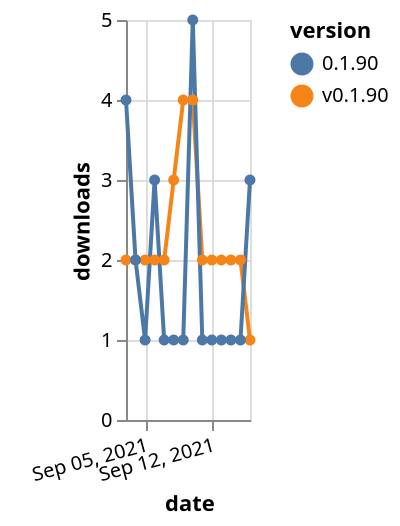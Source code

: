 {"$schema": "https://vega.github.io/schema/vega-lite/v5.json", "description": "A simple bar chart with embedded data.", "data": {"values": [{"date": "2021-09-03", "total": 2647, "delta": 2, "version": "v0.1.90"}, {"date": "2021-09-04", "total": 2649, "delta": 2, "version": "v0.1.90"}, {"date": "2021-09-05", "total": 2651, "delta": 2, "version": "v0.1.90"}, {"date": "2021-09-06", "total": 2653, "delta": 2, "version": "v0.1.90"}, {"date": "2021-09-07", "total": 2655, "delta": 2, "version": "v0.1.90"}, {"date": "2021-09-08", "total": 2658, "delta": 3, "version": "v0.1.90"}, {"date": "2021-09-09", "total": 2662, "delta": 4, "version": "v0.1.90"}, {"date": "2021-09-10", "total": 2666, "delta": 4, "version": "v0.1.90"}, {"date": "2021-09-11", "total": 2668, "delta": 2, "version": "v0.1.90"}, {"date": "2021-09-12", "total": 2670, "delta": 2, "version": "v0.1.90"}, {"date": "2021-09-13", "total": 2672, "delta": 2, "version": "v0.1.90"}, {"date": "2021-09-14", "total": 2674, "delta": 2, "version": "v0.1.90"}, {"date": "2021-09-15", "total": 2676, "delta": 2, "version": "v0.1.90"}, {"date": "2021-09-16", "total": 2677, "delta": 1, "version": "v0.1.90"}, {"date": "2021-09-03", "total": 517, "delta": 4, "version": "0.1.90"}, {"date": "2021-09-04", "total": 519, "delta": 2, "version": "0.1.90"}, {"date": "2021-09-05", "total": 520, "delta": 1, "version": "0.1.90"}, {"date": "2021-09-06", "total": 523, "delta": 3, "version": "0.1.90"}, {"date": "2021-09-07", "total": 524, "delta": 1, "version": "0.1.90"}, {"date": "2021-09-08", "total": 525, "delta": 1, "version": "0.1.90"}, {"date": "2021-09-09", "total": 526, "delta": 1, "version": "0.1.90"}, {"date": "2021-09-10", "total": 531, "delta": 5, "version": "0.1.90"}, {"date": "2021-09-11", "total": 532, "delta": 1, "version": "0.1.90"}, {"date": "2021-09-12", "total": 533, "delta": 1, "version": "0.1.90"}, {"date": "2021-09-13", "total": 534, "delta": 1, "version": "0.1.90"}, {"date": "2021-09-14", "total": 535, "delta": 1, "version": "0.1.90"}, {"date": "2021-09-15", "total": 536, "delta": 1, "version": "0.1.90"}, {"date": "2021-09-16", "total": 539, "delta": 3, "version": "0.1.90"}]}, "width": "container", "mark": {"type": "line", "point": {"filled": true}}, "encoding": {"x": {"field": "date", "type": "temporal", "timeUnit": "yearmonthdate", "title": "date", "axis": {"labelAngle": -15}}, "y": {"field": "delta", "type": "quantitative", "title": "downloads"}, "color": {"field": "version", "type": "nominal"}, "tooltip": {"field": "delta"}}}